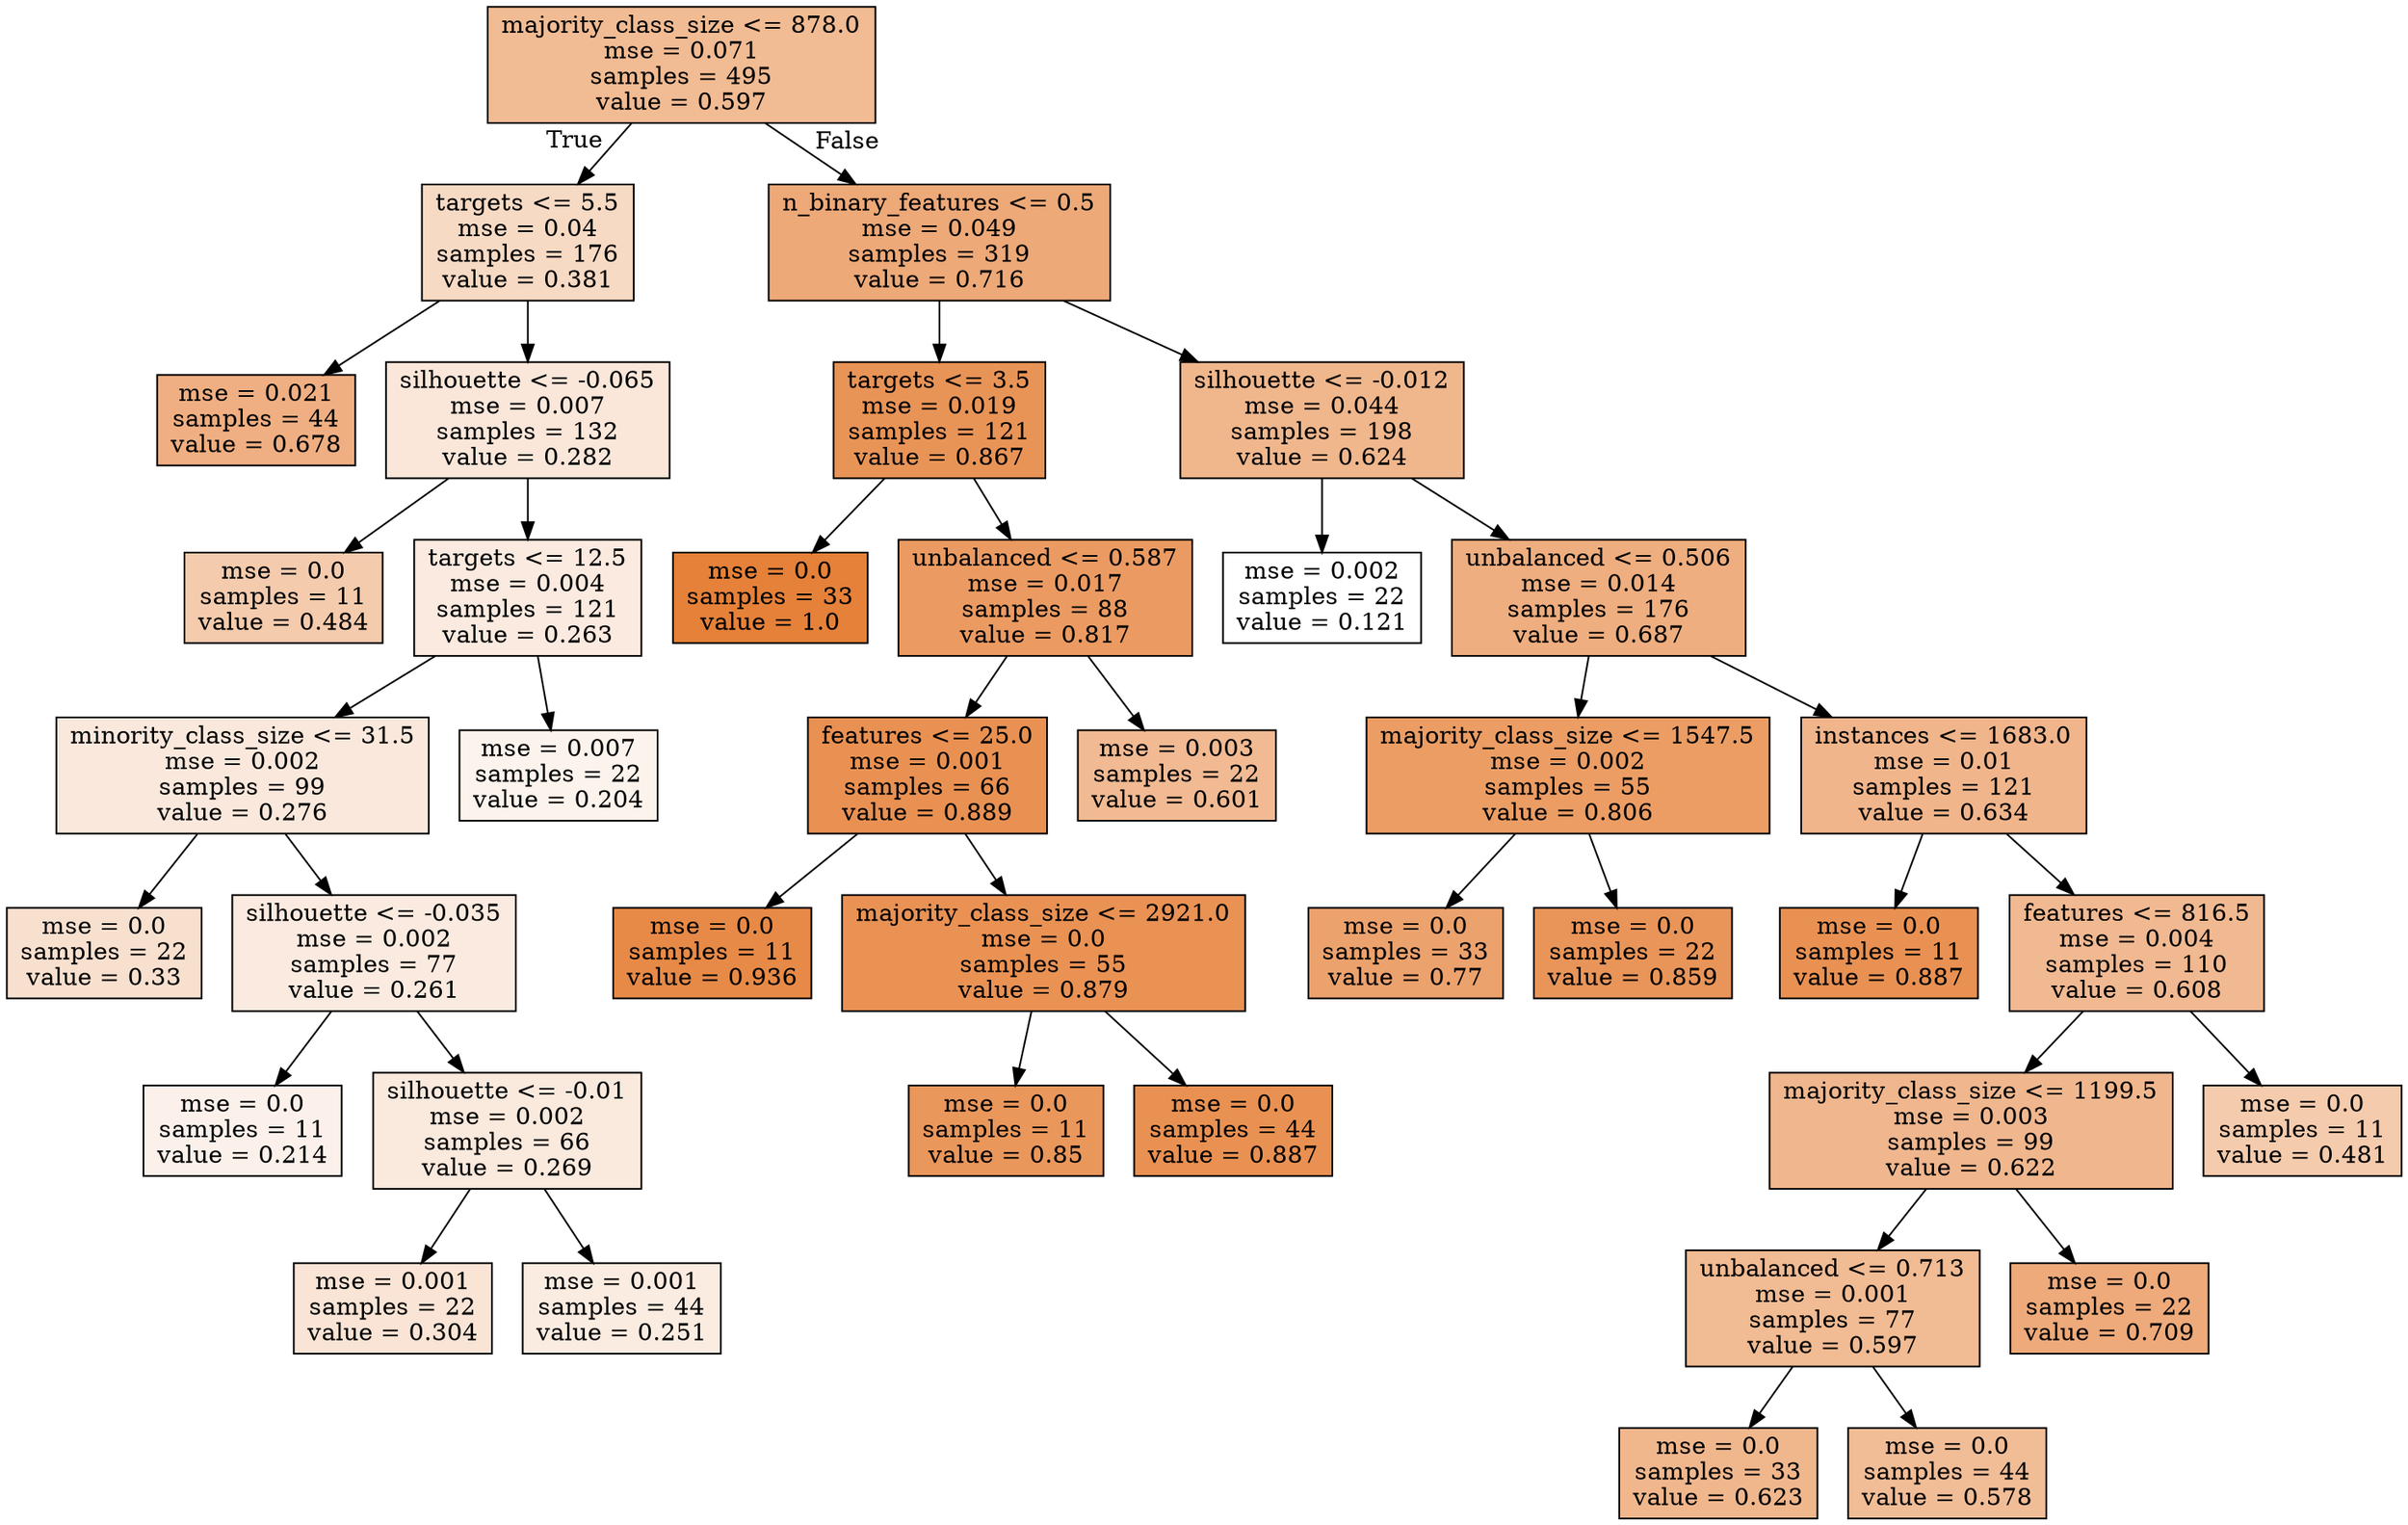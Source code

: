 digraph Tree {
node [shape=box, style="filled", color="black"] ;
0 [label="majority_class_size <= 878.0\nmse = 0.071\nsamples = 495\nvalue = 0.597", fillcolor="#e581398a"] ;
1 [label="targets <= 5.5\nmse = 0.04\nsamples = 176\nvalue = 0.381", fillcolor="#e581394b"] ;
0 -> 1 [labeldistance=2.5, labelangle=45, headlabel="True"] ;
2 [label="mse = 0.021\nsamples = 44\nvalue = 0.678", fillcolor="#e58139a1"] ;
1 -> 2 ;
3 [label="silhouette <= -0.065\nmse = 0.007\nsamples = 132\nvalue = 0.282", fillcolor="#e581392f"] ;
1 -> 3 ;
4 [label="mse = 0.0\nsamples = 11\nvalue = 0.484", fillcolor="#e5813969"] ;
3 -> 4 ;
5 [label="targets <= 12.5\nmse = 0.004\nsamples = 121\nvalue = 0.263", fillcolor="#e5813929"] ;
3 -> 5 ;
6 [label="minority_class_size <= 31.5\nmse = 0.002\nsamples = 99\nvalue = 0.276", fillcolor="#e581392d"] ;
5 -> 6 ;
7 [label="mse = 0.0\nsamples = 22\nvalue = 0.33", fillcolor="#e581393d"] ;
6 -> 7 ;
8 [label="silhouette <= -0.035\nmse = 0.002\nsamples = 77\nvalue = 0.261", fillcolor="#e5813929"] ;
6 -> 8 ;
9 [label="mse = 0.0\nsamples = 11\nvalue = 0.214", fillcolor="#e581391b"] ;
8 -> 9 ;
10 [label="silhouette <= -0.01\nmse = 0.002\nsamples = 66\nvalue = 0.269", fillcolor="#e581392b"] ;
8 -> 10 ;
11 [label="mse = 0.001\nsamples = 22\nvalue = 0.304", fillcolor="#e5813935"] ;
10 -> 11 ;
12 [label="mse = 0.001\nsamples = 44\nvalue = 0.251", fillcolor="#e5813926"] ;
10 -> 12 ;
13 [label="mse = 0.007\nsamples = 22\nvalue = 0.204", fillcolor="#e5813918"] ;
5 -> 13 ;
14 [label="n_binary_features <= 0.5\nmse = 0.049\nsamples = 319\nvalue = 0.716", fillcolor="#e58139ad"] ;
0 -> 14 [labeldistance=2.5, labelangle=-45, headlabel="False"] ;
15 [label="targets <= 3.5\nmse = 0.019\nsamples = 121\nvalue = 0.867", fillcolor="#e58139d8"] ;
14 -> 15 ;
16 [label="mse = 0.0\nsamples = 33\nvalue = 1.0", fillcolor="#e58139ff"] ;
15 -> 16 ;
17 [label="unbalanced <= 0.587\nmse = 0.017\nsamples = 88\nvalue = 0.817", fillcolor="#e58139ca"] ;
15 -> 17 ;
18 [label="features <= 25.0\nmse = 0.001\nsamples = 66\nvalue = 0.889", fillcolor="#e58139df"] ;
17 -> 18 ;
19 [label="mse = 0.0\nsamples = 11\nvalue = 0.936", fillcolor="#e58139ec"] ;
18 -> 19 ;
20 [label="majority_class_size <= 2921.0\nmse = 0.0\nsamples = 55\nvalue = 0.879", fillcolor="#e58139dc"] ;
18 -> 20 ;
21 [label="mse = 0.0\nsamples = 11\nvalue = 0.85", fillcolor="#e58139d3"] ;
20 -> 21 ;
22 [label="mse = 0.0\nsamples = 44\nvalue = 0.887", fillcolor="#e58139de"] ;
20 -> 22 ;
23 [label="mse = 0.003\nsamples = 22\nvalue = 0.601", fillcolor="#e581398b"] ;
17 -> 23 ;
24 [label="silhouette <= -0.012\nmse = 0.044\nsamples = 198\nvalue = 0.624", fillcolor="#e5813992"] ;
14 -> 24 ;
25 [label="mse = 0.002\nsamples = 22\nvalue = 0.121", fillcolor="#e5813900"] ;
24 -> 25 ;
26 [label="unbalanced <= 0.506\nmse = 0.014\nsamples = 176\nvalue = 0.687", fillcolor="#e58139a4"] ;
24 -> 26 ;
27 [label="majority_class_size <= 1547.5\nmse = 0.002\nsamples = 55\nvalue = 0.806", fillcolor="#e58139c7"] ;
26 -> 27 ;
28 [label="mse = 0.0\nsamples = 33\nvalue = 0.77", fillcolor="#e58139bc"] ;
27 -> 28 ;
29 [label="mse = 0.0\nsamples = 22\nvalue = 0.859", fillcolor="#e58139d6"] ;
27 -> 29 ;
30 [label="instances <= 1683.0\nmse = 0.01\nsamples = 121\nvalue = 0.634", fillcolor="#e5813995"] ;
26 -> 30 ;
31 [label="mse = 0.0\nsamples = 11\nvalue = 0.887", fillcolor="#e58139de"] ;
30 -> 31 ;
32 [label="features <= 816.5\nmse = 0.004\nsamples = 110\nvalue = 0.608", fillcolor="#e581398d"] ;
30 -> 32 ;
33 [label="majority_class_size <= 1199.5\nmse = 0.003\nsamples = 99\nvalue = 0.622", fillcolor="#e5813991"] ;
32 -> 33 ;
34 [label="unbalanced <= 0.713\nmse = 0.001\nsamples = 77\nvalue = 0.597", fillcolor="#e581398a"] ;
33 -> 34 ;
35 [label="mse = 0.0\nsamples = 33\nvalue = 0.623", fillcolor="#e5813992"] ;
34 -> 35 ;
36 [label="mse = 0.0\nsamples = 44\nvalue = 0.578", fillcolor="#e5813985"] ;
34 -> 36 ;
37 [label="mse = 0.0\nsamples = 22\nvalue = 0.709", fillcolor="#e58139ab"] ;
33 -> 37 ;
38 [label="mse = 0.0\nsamples = 11\nvalue = 0.481", fillcolor="#e5813969"] ;
32 -> 38 ;
}